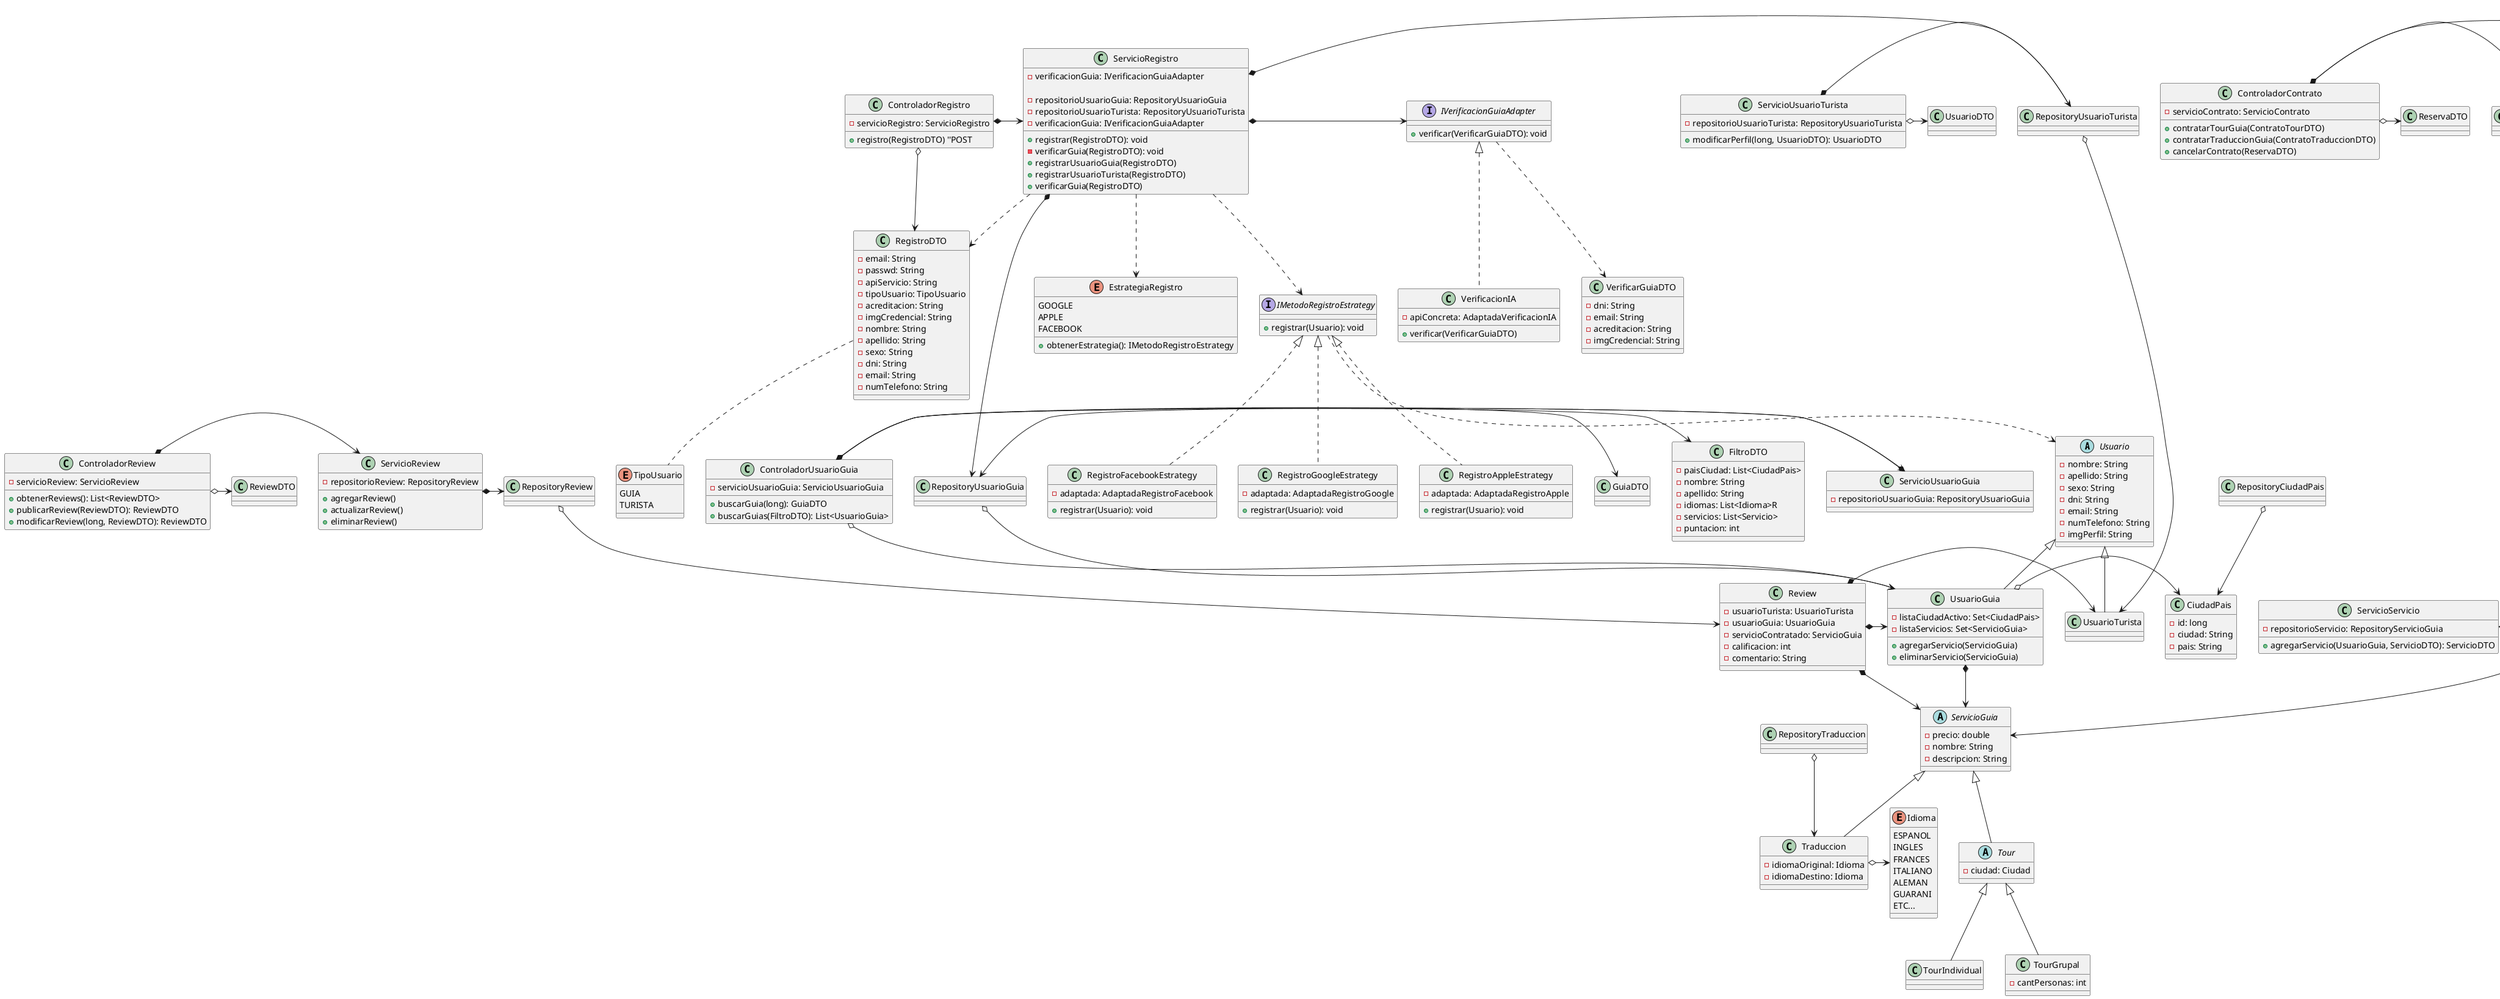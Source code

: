 @startuml TPO


''**********************************************CAPA ENTIDADES**********************************************

abstract class Usuario{
    - nombre: String
    - apellido: String
    - sexo: String
    - dni: String
    - email: String
    - numTelefono: String
    - imgPerfil: String
    ''Nombre del archivo, planificar ubicar la imagen en un servidor publico'
}

class UsuarioGuia extends Usuario{
    - listaCiudadActivo: Set<CiudadPais>
    - listaServicios: Set<ServicioGuia>

    + agregarServicio(ServicioGuia)
    + eliminarServicio(ServicioGuia)
}
UsuarioGuia *--> ServicioGuia
UsuarioGuia o-> CiudadPais

class UsuarioTurista extends Usuario{
}

abstract class ServicioGuia{
    - precio: double
    ''ver como aplica en las traducciones, si cobra tarifa por hora/dia/archivo/precio base
    - nombre: String
    - descripcion: String
}

abstract class Tour extends ServicioGuia{
    - ciudad: Ciudad
}

class TourIndividual extends Tour{}

class TourGrupal extends Tour{
    - cantPersonas: int
}

class Traduccion extends ServicioGuia{
    - idiomaOriginal: Idioma
    - idiomaDestino: Idioma
}
Traduccion o-> Idioma


class CiudadPais{
    - id: long
    - ciudad: String
    - pais: String
}


class Contrato{
    - servicio: Servicio
    - usuarioContratante: UsuarioTurista
    - usuarioContratado: UsuarioGuia
    - fechaIni: Date
    - fechaFin: Date
    - importe: Double
    - estado: IStateContrato


    - cambiarEstado(IStateContrato)
}
Contrato o-> IStateContrato

class Review{
    - usuarioTurista: UsuarioTurista
    - usuarioGuia: UsuarioGuia
    - servicioContratado: ServicioGuia
    - calificacion: int 
    ''del 1 al 10
    - comentario: String
}
Review *-> UsuarioTurista
Review *-> UsuarioGuia
Review *-> ServicioGuia

interface INotificacion{
    + notificar(UsuarioDestino, mensaje)
}

interface ISistemaPago{
    + cobrar()
    + transferir()
    + depositar()
}
interface IStateContrato{
    + pagar(Contrato)
    + cancelar(Contrato)
    + aprobar(Contrato)
    + realizarReserva(Contrato)
}

class StateContratoReserva implements IStateContrato{}
class StateContratoAceptado implements IStateContrato{}
class StateContratoConcluido implements IStateContrato{}
class StateContratoCancelado implements IStateContrato{}
StateContratoReserva ..> StateContratoCancelado
StateContratoReserva ..> StateContratoAceptado
StateContratoAceptado ..> StateContratoConcluido
StateContratoAceptado ..> StateContratoCancelado


class Pago{

    - id: long
    - monto: double
    - estado: String
}

''**********************************************CAPA ENUMS**********************************************

enum Idioma{
    ESPANOL
    INGLES
    FRANCES
    ITALIANO
    ALEMAN
    GUARANI
    ETC...
}

enum TipoUsuario{
    GUIA
    TURISTA
}


''**********************************************CAPA DTO**********************************************

class EstadoVerificacionDTO{
    - email: String
    - estado: Boolean
}

class RegistroDTO{
    - email: String
    - passwd: String
    - apiServicio: String
    - tipoUsuario: TipoUsuario
    - acreditacion: String
    - imgCredencial: String
    - nombre: String
    - apellido: String
    - sexo: String
    - dni: String
    - email: String
    - numTelefono: String
    ''Incluir foto de perfil? O se plantea para actualizarse una vez registrado?
}
RegistroDTO .. TipoUsuario

class FiltroDTO{
    - paisCiudad: List<CiudadPais>
    - nombre: String
    - apellido: String
    - idiomas: List<Idioma>R
    - servicios: List<Servicio>
    - puntacion: int
}

ServicioRegistro *-> IVerificacionGuiaAdapter
ControladorRegistro *-> ServicioRegistro
ServicioRegistro ..> EstrategiaRegistro

enum EstrategiaRegistro {
    GOOGLE
    APPLE
    FACEBOOK
    + obtenerEstrategia(): IMetodoRegistroEstrategy
}

interface IMetodoRegistroEstrategy{
    + registrar(Usuario): void 
}

class RegistroGoogleEstrategy implements IMetodoRegistroEstrategy{
    - adaptada: AdaptadaRegistroGoogle
    + registrar(Usuario): void 
}
class RegistroAppleEstrategy implements IMetodoRegistroEstrategy{
    - adaptada: AdaptadaRegistroApple
    + registrar(Usuario): void 
}
class RegistroFacebookEstrategy implements IMetodoRegistroEstrategy{
    - adaptada: AdaptadaRegistroFacebook
    + registrar(Usuario): void 
}

IMetodoRegistroEstrategy ..> Usuario

ControladorRegistro o--> RegistroDTO


interface IVerificacionGuiaAdapter{
    + verificar(VerificarGuiaDTO): void
}

class VerificacionIA implements IVerificacionGuiaAdapter{
    - apiConcreta: AdaptadaVerificacionIA

    + verificar(VerificarGuiaDTO)
}

class VerificarGuiaDTO {
    - dni: String
    - email: String
    - acreditacion: String
    - imgCredencial: String
}

''No se donde poner esto por el momento :v
''Sabemos que son diferentes API para los diferentes metoods, asique seguro nos va a estar pidiendo implentar patron Adapter



StateContratoReserva ..> StateContratoCancelado
StateContratoReserva ..> StateContratoAceptado
StateContratoAceptado ..> StateContratoConcluido
StateContratoAceptado ..> StateContratoCancelado
IVerificacionGuiaAdapter ..> VerificarGuiaDTO

''**********************************************CAPA REPOSITORIOS**********************************************

interface IRepository{
    + save(A)
    + update(A)
    + delete(long)
    + get(long)
    + find(...String) 'query?
}

class RepositoryUsuarioGuia{

}
RepositoryUsuarioGuia o--> UsuarioGuia

class RepositoryUsuarioTurista {

}
RepositoryUsuarioTurista o--> UsuarioTurista

class RepositoryContrato {

}
RepositoryContrato o--> Contrato

class RepositoryCiudadPais {

}
RepositoryCiudadPais o--> CiudadPais

class RepositoryTraduccion {

}
RepositoryTraduccion o--> Traduccion

class RepositoryServicioGuia {

}
RepositoryServicioGuia o--> ServicioGuia


class RepositoryReview {

}
RepositoryReview o--> Review


class RepositoryPago {

}
RepositoryPago o--> Pago



''**********************************************CAPA CONTROLADOR**********************************************
class ControladorContrato{
    - servicioContrato: ServicioContrato

    + contratarTourGuia(ContratoTourDTO)
    + contratarTraduccionGuia(ContratoTraduccionDTO)
    + cancelarContrato(ReservaDTO)
}
ControladorContrato *-> ServicioContrato
ControladorContrato o-> ContratoTraduccionDTO
ControladorContrato o-> ReservaDTO


'Estos metodos capas tiene mas sentido meterlos todo en un solo controlador por ejemplo: ControladorUsuarioTurista
class ControladorUsuarioGuia{
    - servicioUsuarioGuia: ServicioUsuarioGuia

    + buscarGuia(long): GuiaDTO
    + buscarGuias(FiltroDTO): List<UsuarioGuia>
}
ControladorUsuarioGuia *-> ServicioUsuarioGuia
ControladorUsuarioGuia o-> FiltroDTO
ControladorUsuarioGuia o-> UsuarioGuia
ControladorUsuarioGuia o-> GuiaDTO

class ControladorRegistro{
    - servicioRegistro: ServicioRegistro

    + registro(RegistroDTO) ''POST
}

class ControladorIA{
    ''PREGUNTAR AL PROFE!!!
    + confirmarVerificacion(EstadoVerificacionDTO)
    - enviarPush(EstadoVerificacionDTO)
    ''Cola de mensajes, no sabemos etapa de tiempo
}
ControladorIA o-> EstadoVerificacionDTO

class ControladorPago{
    - servicioPago: ServicioPago

    + pagar(PagoDTO)
}
ControladorPago *-> ServicioPago
ControladorPago o-> PagoDTO

class ControladorReview{
    - servicioReview: ServicioReview

    + obtenerReviews(): List<ReviewDTO>
    + publicarReview(ReviewDTO): ReviewDTO
    + modificarReview(long, ReviewDTO): ReviewDTO
}

ControladorReview *-> ServicioReview
ControladorReview o-> ReviewDTO

''**********************************************CAPA SERVICIOS**********************************************
class ServicioRegistro{
    - verificacionGuia: IVerificacionGuiaAdapter

    + registrar(RegistroDTO): void
    - verificarGuia(RegistroDTO): void
}

class ServicioUsuarioGuia{
    - repositorioUsuarioGuia: RepositoryUsuarioGuia
}
ServicioUsuarioGuia *-> RepositoryUsuarioGuia

class ServicioRegistro{
    - repositorioUsuarioGuia: RepositoryUsuarioGuia
    - repositorioUsuarioTurista: RepositoryUsuarioTurista
    - verificacionGuia: IVerificacionGuiaAdapter

    + registrarUsuarioGuia(RegistroDTO)
    + registrarUsuarioTurista(RegistroDTO)
    + verificarGuia(RegistroDTO)
}
ServicioRegistro *-> RepositoryUsuarioGuia
ServicioRegistro *-> RepositoryUsuarioTurista
ServicioRegistro ..> RegistroDTO
ServicioRegistro ..> IMetodoRegistroEstrategy



class ServicioUsuarioTurista{
    - repositorioUsuarioTurista: RepositoryUsuarioTurista

    + modificarPerfil(long, UsuarioDTO): UsuarioDTO
}
ServicioUsuarioTurista *-> RepositoryUsuarioTurista
ServicioUsuarioTurista o-> UsuarioDTO

class ServicioContrato{
    - repositorioContrato: RepositoryContrato

    + contratar(UsuarioTurista, UsuarioGuia, Servicio): ContratoDTO
    + confirmarContrato(UsuarioTurista, Contrato)
    + cancelarContrato(Contrato)
}
ServicioContrato *-> RepositoryContrato

class ServicioServicio{
    - repositorioServicio: RepositoryServicioGuia

    + agregarServicio(UsuarioGuia, ServicioDTO): ServicioDTO
}
ServicioServicio *-> RepositoryServicioGuia

class ServicioPago{
    - repositorioPago: RepositoryPago
    - sistemaPago: ISistemaPago

    + pagar(long,double, double) 
    'idUsuarioPaga, Monto, codigo de pago
    + devolver()
    + multar(long, double)
    'idUsuario, Monto
}
ServicioPago *-> RepositoryPago
ServicioPago *-> ISistemaPago

class ServicioReview{
    - repositorioReview: RepositoryReview

    + agregarReview()
    + actualizarReview()
    + eliminarReview()
}
ServicioReview *-> RepositoryReview

@enduml